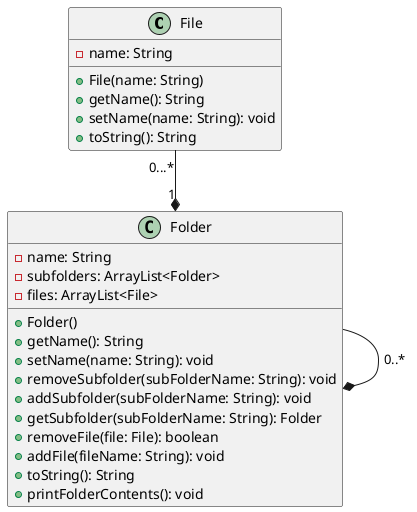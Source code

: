 @startuml

class File {
    - name: String
    + File(name: String)
    + getName(): String
    + setName(name: String): void
    + toString(): String
}

class Folder {
    - name: String
    - subfolders: ArrayList<Folder>
    - files: ArrayList<File>
    + Folder()
    + getName(): String
    + setName(name: String): void
    + removeSubfolder(subFolderName: String): void
    + addSubfolder(subFolderName: String): void
    + getSubfolder(subFolderName: String): Folder
    + removeFile(file: File): boolean
    + addFile(fileName: String): void
    + toString(): String
    + printFolderContents(): void
}

File "0...*" --* "1" Folder
Folder --* Folder: "0..*"

@enduml